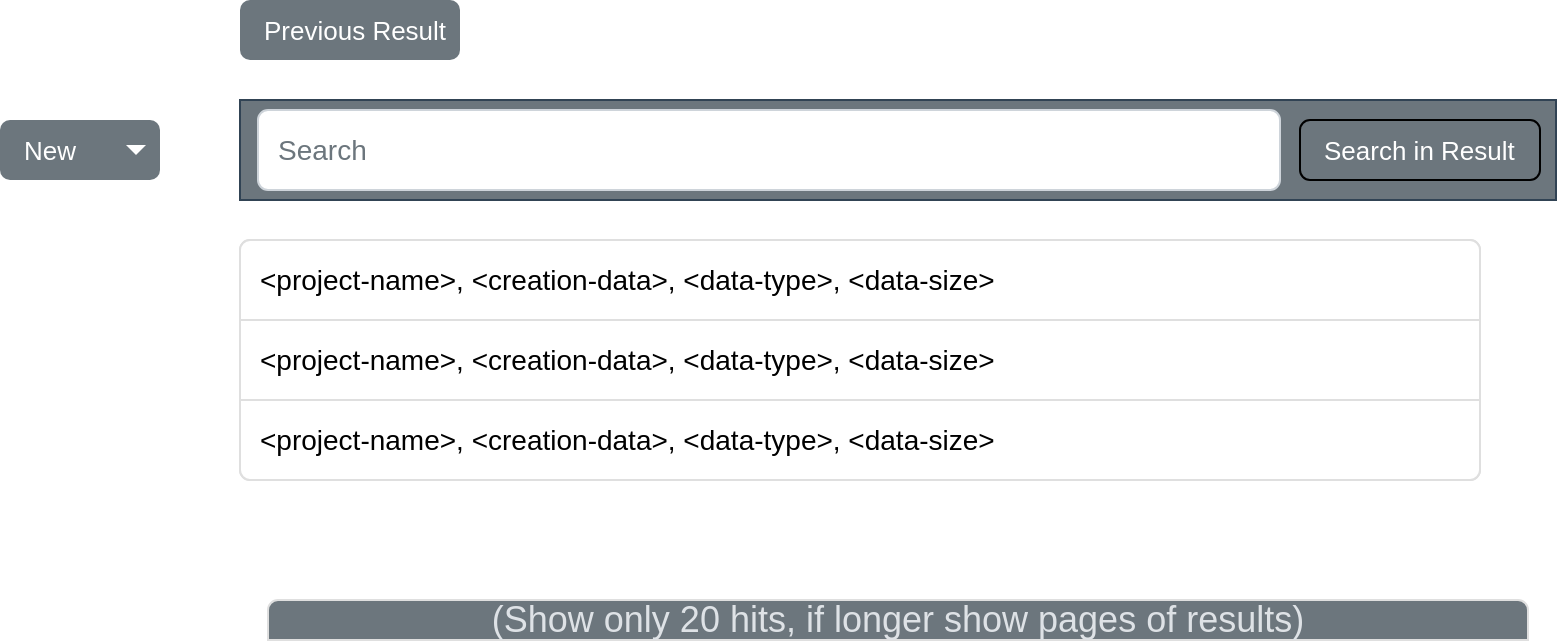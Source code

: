 <mxfile version="16.2.4" type="github">
  <diagram id="w-lfwDUIJT0jTFFxMKSL" name="Page-1">
    <mxGraphModel dx="2249" dy="762" grid="1" gridSize="10" guides="1" tooltips="1" connect="1" arrows="1" fold="1" page="1" pageScale="1" pageWidth="827" pageHeight="1169" math="0" shadow="0">
      <root>
        <mxCell id="0" />
        <mxCell id="1" parent="0" />
        <mxCell id="GUSy0nwgDq0DjjgcOqAM-1" value="" style="html=1;shadow=0;dashed=0;fillColor=#6C767D;strokeColor=#314354;fontSize=16;fontColor=#ffffff;align=left;spacing=15;" parent="1" vertex="1">
          <mxGeometry x="-700" y="110" width="658" height="50" as="geometry" />
        </mxCell>
        <mxCell id="GUSy0nwgDq0DjjgcOqAM-7" value="Search" style="html=1;shadow=0;dashed=0;shape=mxgraph.bootstrap.rrect;rSize=5;fontSize=14;fontColor=#6C767D;strokeColor=#CED4DA;fillColor=#ffffff;align=left;spacing=10;" parent="GUSy0nwgDq0DjjgcOqAM-1" vertex="1">
          <mxGeometry x="1" width="511" height="40" relative="1" as="geometry">
            <mxPoint x="-649" y="5" as="offset" />
          </mxGeometry>
        </mxCell>
        <mxCell id="i_Ipyuh7o5ZEg2rpYRke-5" value="&lt;font style=&quot;font-size: 13px&quot;&gt;Search in Result&lt;/font&gt;" style="html=1;shadow=0;dashed=0;shape=mxgraph.bootstrap.rrect;rSize=5;strokeColor=default;strokeWidth=1;fillColor=#6C767D;fontColor=#ffffff;whiteSpace=wrap;align=left;verticalAlign=middle;fontStyle=0;fontSize=14;spacingLeft=10;gradientColor=none;" vertex="1" parent="GUSy0nwgDq0DjjgcOqAM-1">
          <mxGeometry x="530" y="10" width="120" height="30" as="geometry" />
        </mxCell>
        <mxCell id="GUSy0nwgDq0DjjgcOqAM-9" value="" style="html=1;shadow=0;dashed=0;shape=mxgraph.bootstrap.rrect;rSize=5;strokeColor=#DFDFDF;html=1;whiteSpace=wrap;fillColor=#FFFFFF;fontColor=#000000;fontSize=14;" parent="1" vertex="1">
          <mxGeometry x="-700" y="180" width="620" height="120" as="geometry" />
        </mxCell>
        <mxCell id="GUSy0nwgDq0DjjgcOqAM-10" value="&lt;span style=&quot;text-align: center&quot;&gt;&lt;font style=&quot;font-size: 14px&quot;&gt;&amp;lt;project-name&amp;gt;, &amp;lt;creation-data&amp;gt;, &amp;lt;data-type&amp;gt;, &amp;lt;data-size&amp;gt;&lt;/font&gt;&lt;/span&gt;" style="strokeColor=inherit;fillColor=inherit;gradientColor=inherit;fontColor=inherit;html=1;shadow=0;dashed=0;shape=mxgraph.bootstrap.topButton;rSize=5;perimeter=none;whiteSpace=wrap;resizeWidth=1;align=left;spacing=10;fontSize=14;" parent="GUSy0nwgDq0DjjgcOqAM-9" vertex="1">
          <mxGeometry width="620" height="40" relative="1" as="geometry" />
        </mxCell>
        <mxCell id="GUSy0nwgDq0DjjgcOqAM-12" value="&lt;span style=&quot;text-align: center&quot;&gt;&amp;lt;project-name&amp;gt;, &amp;lt;creation-data&amp;gt;, &amp;lt;data-type&amp;gt;, &amp;lt;data-size&amp;gt;&lt;/span&gt;" style="strokeColor=inherit;fillColor=inherit;gradientColor=inherit;fontColor=inherit;html=1;shadow=0;dashed=0;perimeter=none;whiteSpace=wrap;resizeWidth=1;align=left;spacing=10;fontSize=14;" parent="GUSy0nwgDq0DjjgcOqAM-9" vertex="1">
          <mxGeometry width="620" height="40" relative="1" as="geometry">
            <mxPoint y="40" as="offset" />
          </mxGeometry>
        </mxCell>
        <mxCell id="GUSy0nwgDq0DjjgcOqAM-14" value="&lt;span style=&quot;text-align: center&quot;&gt;&amp;lt;project-name&amp;gt;, &amp;lt;creation-data&amp;gt;, &amp;lt;data-type&amp;gt;, &amp;lt;data-size&amp;gt;&lt;/span&gt;" style="strokeColor=inherit;fillColor=inherit;gradientColor=inherit;fontColor=inherit;html=1;shadow=0;dashed=0;shape=mxgraph.bootstrap.bottomButton;rSize=5;perimeter=none;whiteSpace=wrap;resizeWidth=1;resizeHeight=0;align=left;spacing=10;fontSize=14;" parent="GUSy0nwgDq0DjjgcOqAM-9" vertex="1">
          <mxGeometry y="1" width="620" height="40" relative="1" as="geometry">
            <mxPoint y="-40" as="offset" />
          </mxGeometry>
        </mxCell>
        <mxCell id="i_Ipyuh7o5ZEg2rpYRke-1" value="&lt;font style=&quot;font-size: 13px&quot;&gt;New&lt;/font&gt;" style="html=1;shadow=0;dashed=0;shape=mxgraph.bootstrap.rrect;rSize=5;strokeColor=none;strokeWidth=1;fillColor=#6C767D;fontColor=#ffffff;whiteSpace=wrap;align=left;verticalAlign=middle;fontStyle=0;fontSize=14;spacingLeft=10;" vertex="1" parent="1">
          <mxGeometry x="-820" y="120" width="80" height="30" as="geometry" />
        </mxCell>
        <mxCell id="i_Ipyuh7o5ZEg2rpYRke-2" value="" style="shape=triangle;direction=south;fillColor=#ffffff;strokeColor=none;perimeter=none;" vertex="1" parent="i_Ipyuh7o5ZEg2rpYRke-1">
          <mxGeometry x="1" y="0.5" width="10" height="5" relative="1" as="geometry">
            <mxPoint x="-17" y="-2.5" as="offset" />
          </mxGeometry>
        </mxCell>
        <mxCell id="i_Ipyuh7o5ZEg2rpYRke-3" value="&lt;font style=&quot;font-size: 13px&quot;&gt;Previous Result&lt;/font&gt;" style="html=1;shadow=0;dashed=0;shape=mxgraph.bootstrap.rrect;rSize=5;strokeColor=none;strokeWidth=1;fillColor=#6C767D;fontColor=#ffffff;whiteSpace=wrap;align=left;verticalAlign=middle;fontStyle=0;fontSize=14;spacingLeft=10;" vertex="1" parent="1">
          <mxGeometry x="-700" y="60" width="110" height="30" as="geometry" />
        </mxCell>
        <mxCell id="i_Ipyuh7o5ZEg2rpYRke-6" value="(Show only 20 hits, if longer show pages of results)" style="shadow=0;dashed=0;shape=mxgraph.bootstrap.topButton;rSize=5;perimeter=none;fillColor=#6C767D;strokeColor=#DFDFDF;fontColor=#DEE2E6;resizeWidth=1;fontSize=18;labelBackgroundColor=none;labelBorderColor=none;whiteSpace=wrap;" vertex="1" parent="1">
          <mxGeometry x="-686" y="360" width="630" height="20" as="geometry" />
        </mxCell>
      </root>
    </mxGraphModel>
  </diagram>
</mxfile>
